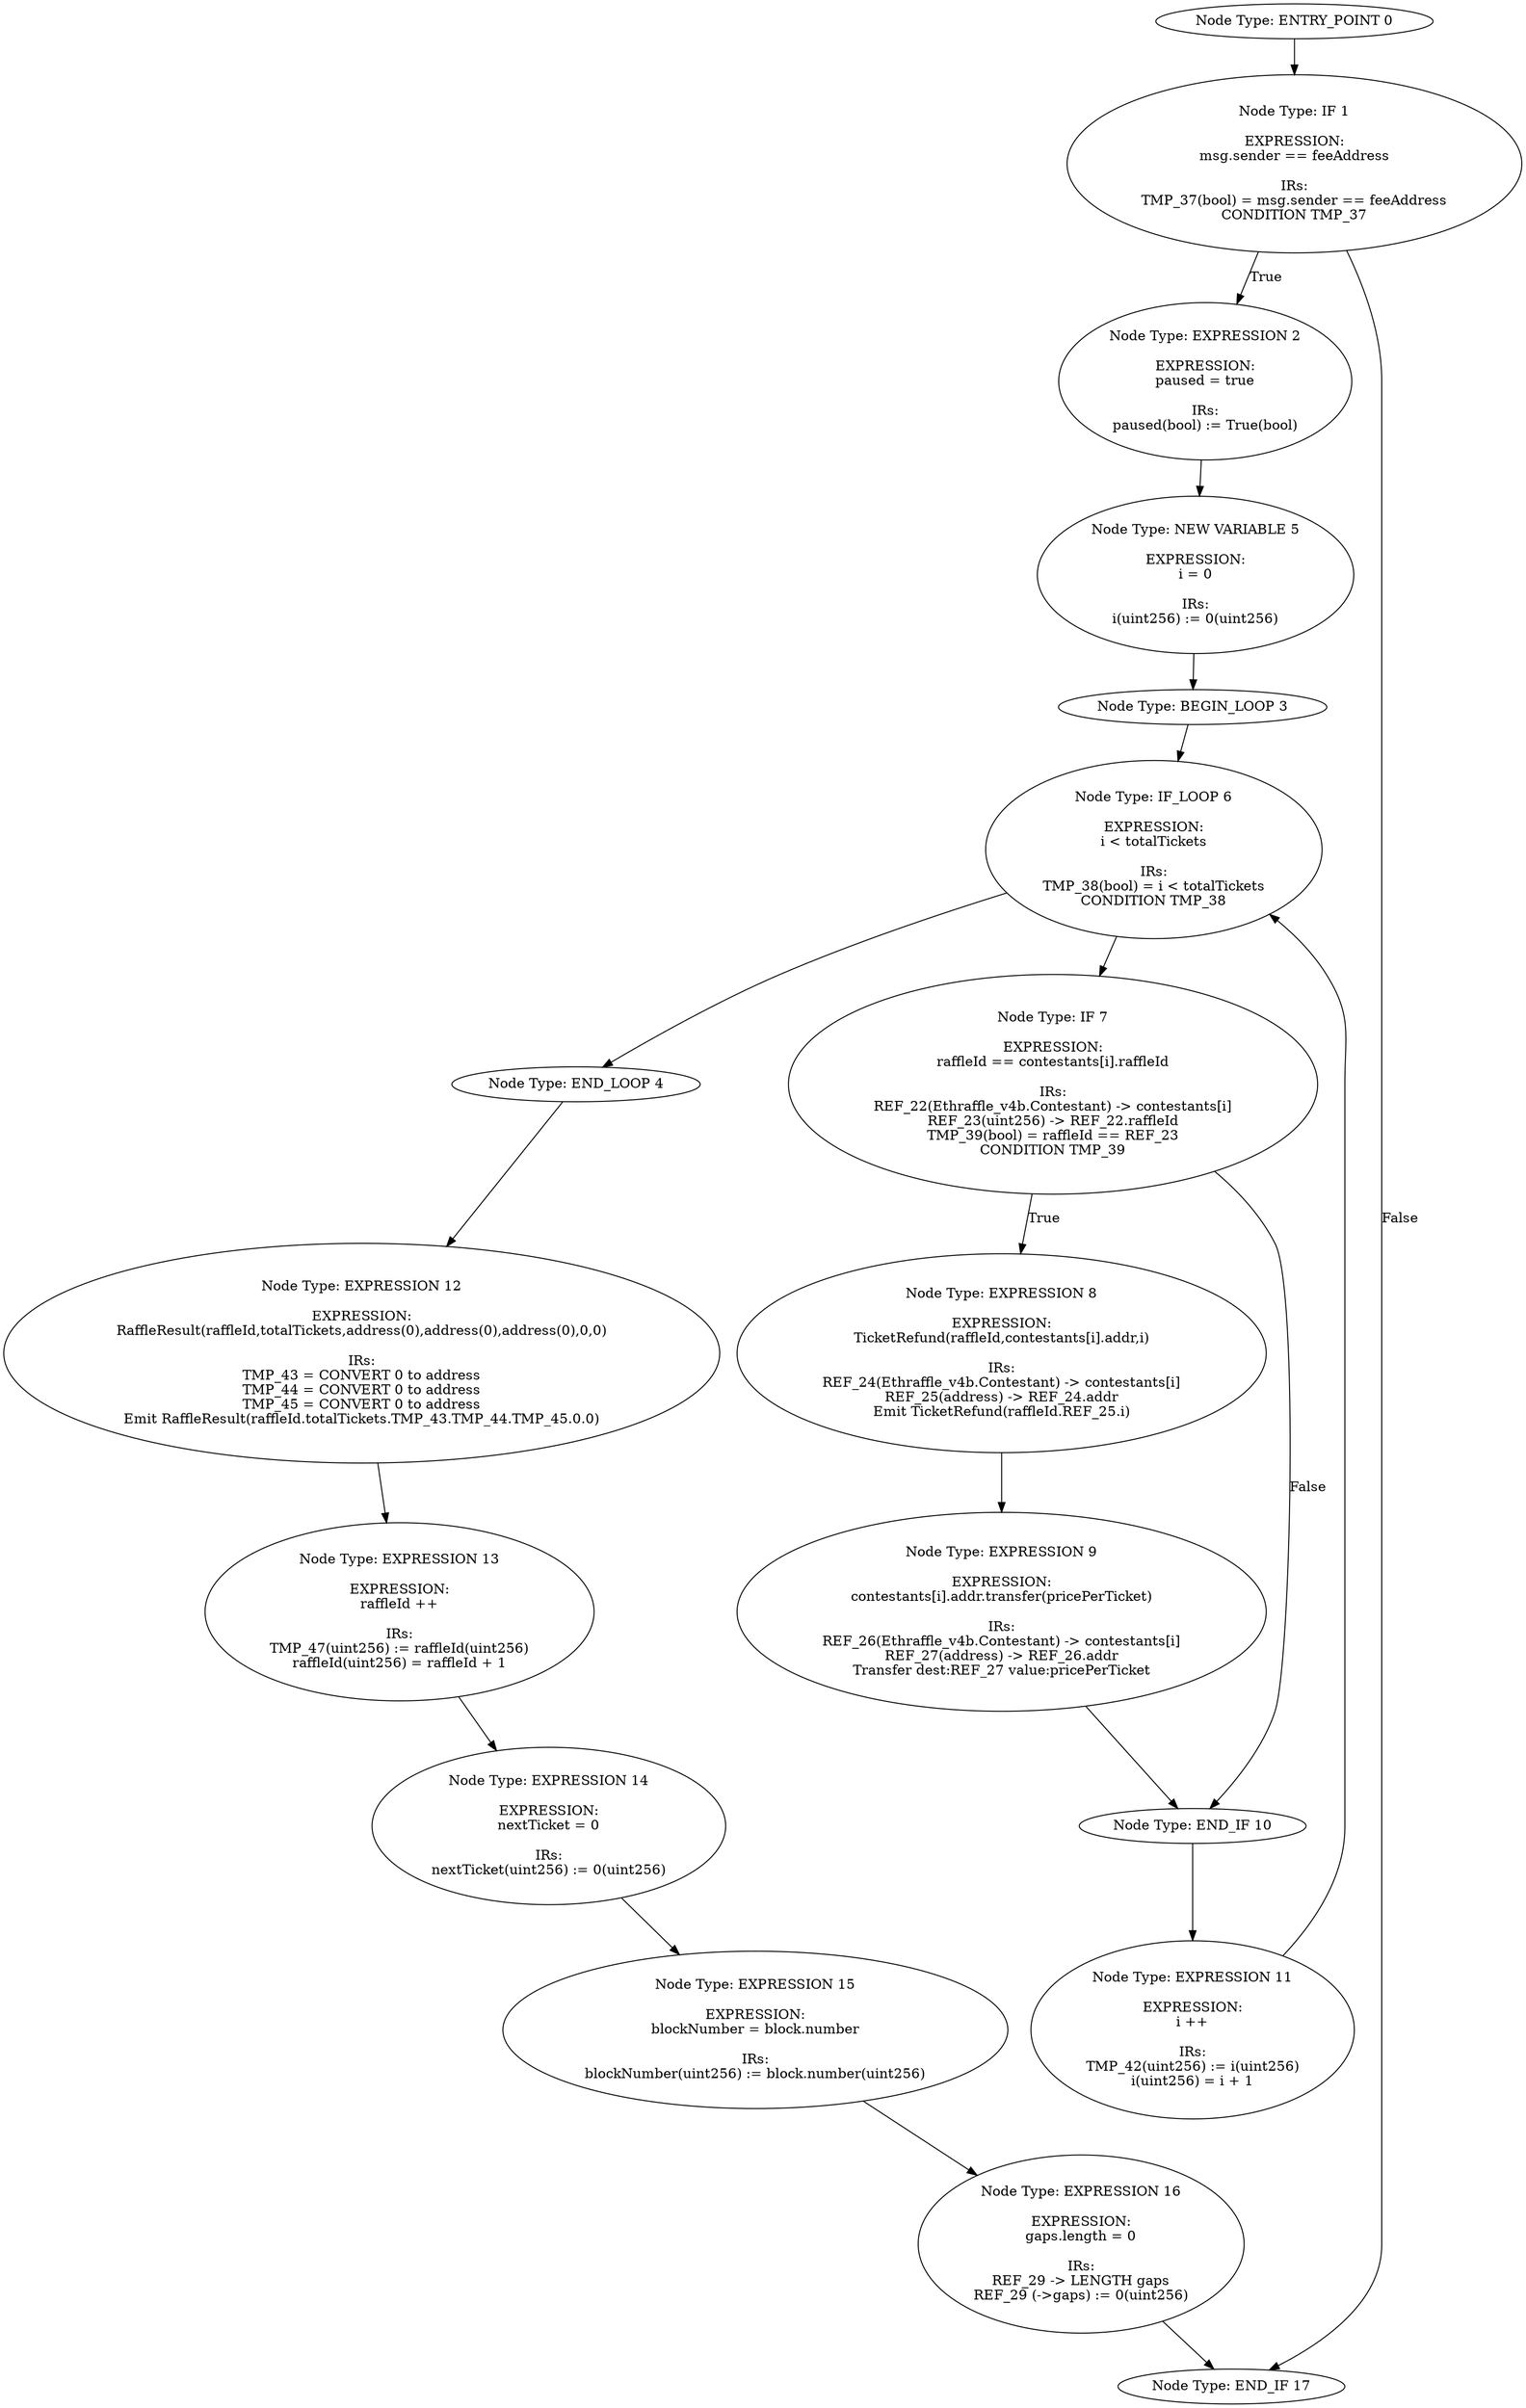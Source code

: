 digraph{
0[label="Node Type: ENTRY_POINT 0
"];
0->1;
1[label="Node Type: IF 1

EXPRESSION:
msg.sender == feeAddress

IRs:
TMP_37(bool) = msg.sender == feeAddress
CONDITION TMP_37"];
1->2[label="True"];
1->17[label="False"];
2[label="Node Type: EXPRESSION 2

EXPRESSION:
paused = true

IRs:
paused(bool) := True(bool)"];
2->5;
3[label="Node Type: BEGIN_LOOP 3
"];
3->6;
4[label="Node Type: END_LOOP 4
"];
4->12;
5[label="Node Type: NEW VARIABLE 5

EXPRESSION:
i = 0

IRs:
i(uint256) := 0(uint256)"];
5->3;
6[label="Node Type: IF_LOOP 6

EXPRESSION:
i < totalTickets

IRs:
TMP_38(bool) = i < totalTickets
CONDITION TMP_38"];
6->4;
6->7;
7[label="Node Type: IF 7

EXPRESSION:
raffleId == contestants[i].raffleId

IRs:
REF_22(Ethraffle_v4b.Contestant) -> contestants[i]
REF_23(uint256) -> REF_22.raffleId
TMP_39(bool) = raffleId == REF_23
CONDITION TMP_39"];
7->8[label="True"];
7->10[label="False"];
8[label="Node Type: EXPRESSION 8

EXPRESSION:
TicketRefund(raffleId,contestants[i].addr,i)

IRs:
REF_24(Ethraffle_v4b.Contestant) -> contestants[i]
REF_25(address) -> REF_24.addr
Emit TicketRefund(raffleId.REF_25.i)"];
8->9;
9[label="Node Type: EXPRESSION 9

EXPRESSION:
contestants[i].addr.transfer(pricePerTicket)

IRs:
REF_26(Ethraffle_v4b.Contestant) -> contestants[i]
REF_27(address) -> REF_26.addr
Transfer dest:REF_27 value:pricePerTicket"];
9->10;
10[label="Node Type: END_IF 10
"];
10->11;
11[label="Node Type: EXPRESSION 11

EXPRESSION:
i ++

IRs:
TMP_42(uint256) := i(uint256)
i(uint256) = i + 1"];
11->6;
12[label="Node Type: EXPRESSION 12

EXPRESSION:
RaffleResult(raffleId,totalTickets,address(0),address(0),address(0),0,0)

IRs:
TMP_43 = CONVERT 0 to address
TMP_44 = CONVERT 0 to address
TMP_45 = CONVERT 0 to address
Emit RaffleResult(raffleId.totalTickets.TMP_43.TMP_44.TMP_45.0.0)"];
12->13;
13[label="Node Type: EXPRESSION 13

EXPRESSION:
raffleId ++

IRs:
TMP_47(uint256) := raffleId(uint256)
raffleId(uint256) = raffleId + 1"];
13->14;
14[label="Node Type: EXPRESSION 14

EXPRESSION:
nextTicket = 0

IRs:
nextTicket(uint256) := 0(uint256)"];
14->15;
15[label="Node Type: EXPRESSION 15

EXPRESSION:
blockNumber = block.number

IRs:
blockNumber(uint256) := block.number(uint256)"];
15->16;
16[label="Node Type: EXPRESSION 16

EXPRESSION:
gaps.length = 0

IRs:
REF_29 -> LENGTH gaps
REF_29 (->gaps) := 0(uint256)"];
16->17;
17[label="Node Type: END_IF 17
"];
}
